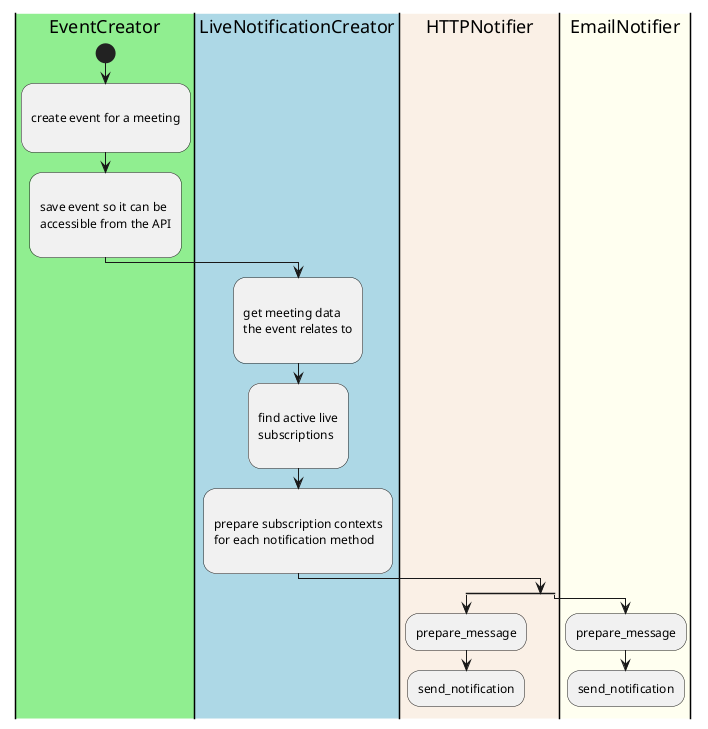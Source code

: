 @startuml
|#lightgreen|EventCreator|
start
:
create event for a meeting
;
:
save event so it can be
accessible from the API
;
|#lightblue|LiveNotificationCreator|
:
get meeting data
the event relates to
;
:
find active live
subscriptions
;
:
prepare subscription contexts
for each notification method
;
split
  |#linen|HTTPNotifier|
  :prepare_message;
  :send_notification;
  kill
split again
  |#ivory|EmailNotifier|
  :prepare_message;
  :send_notification;
  detach
end split

@enduml